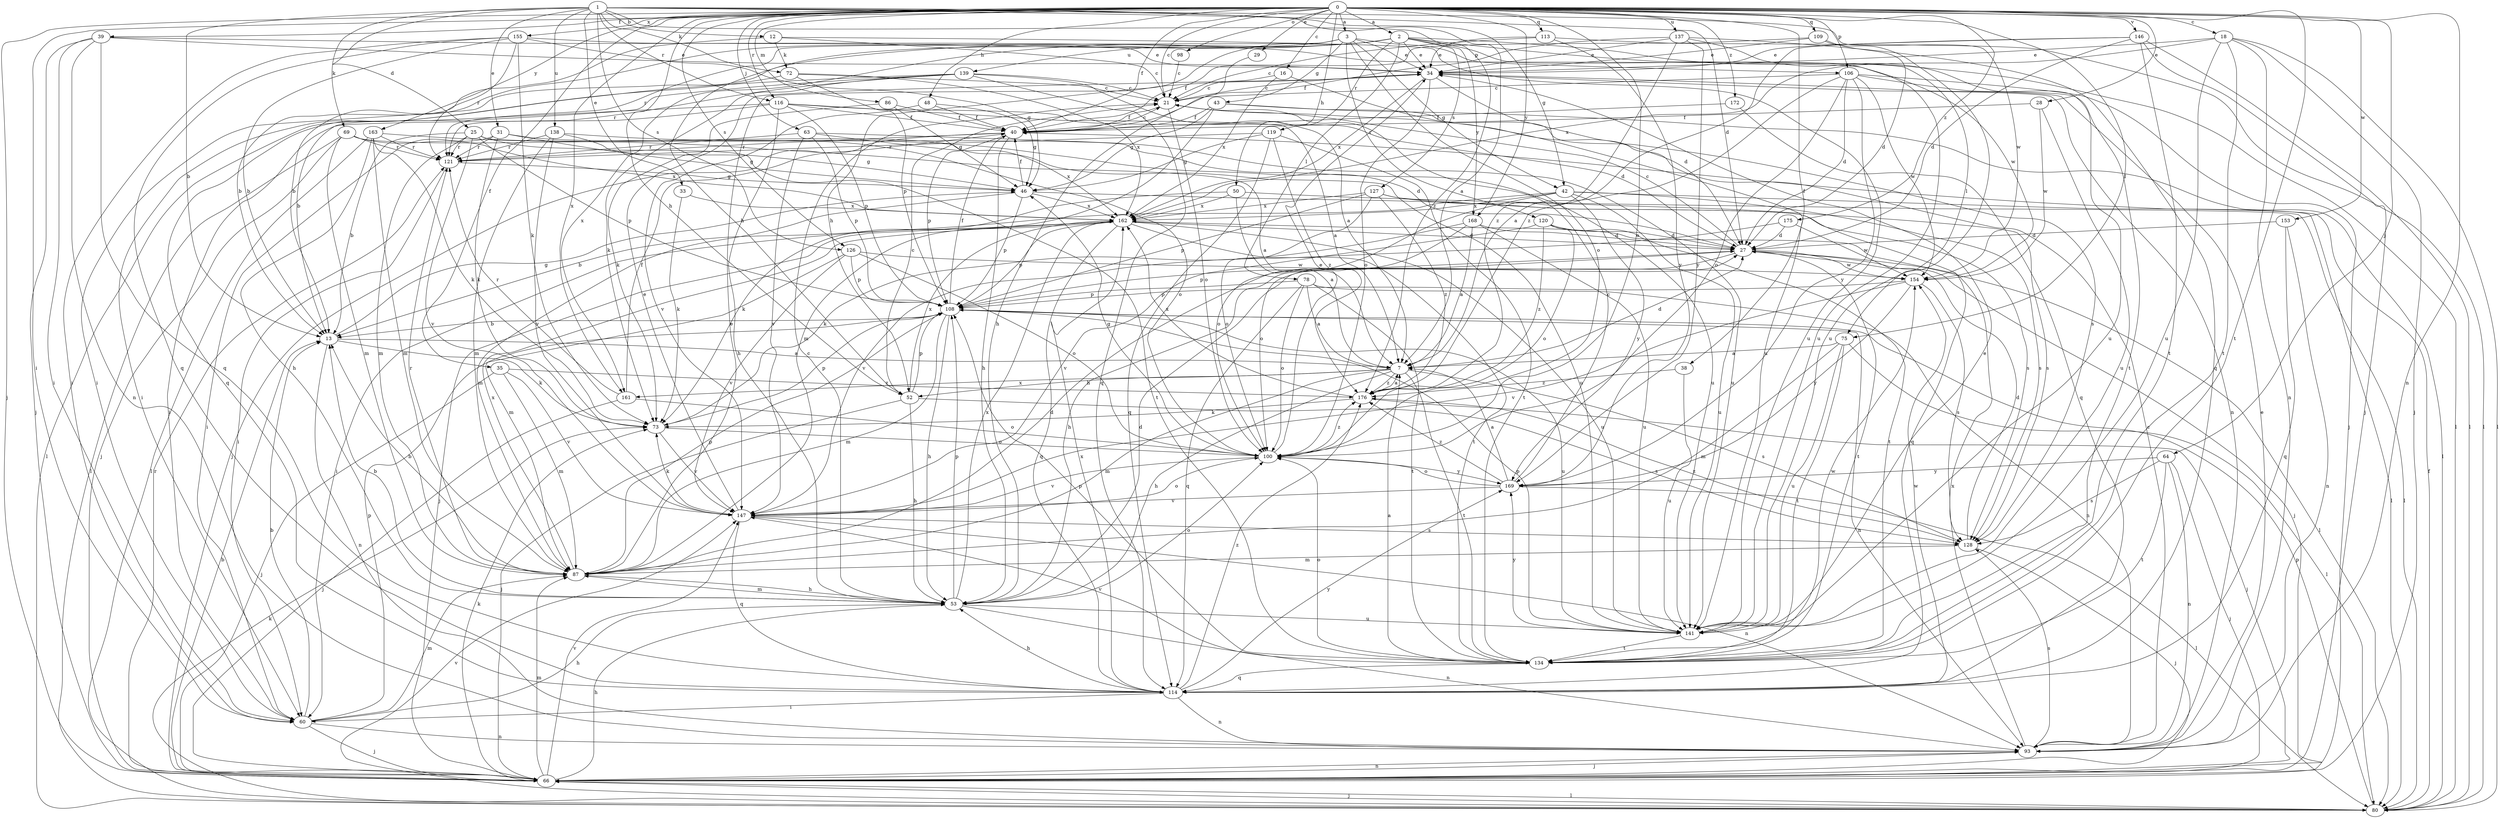 strict digraph  {
0;
1;
2;
3;
7;
12;
13;
16;
18;
21;
25;
27;
28;
29;
31;
33;
34;
35;
38;
39;
40;
42;
43;
46;
48;
50;
52;
53;
60;
63;
64;
66;
69;
72;
73;
75;
78;
80;
86;
87;
93;
98;
100;
106;
108;
109;
113;
114;
116;
119;
120;
121;
126;
127;
128;
134;
137;
138;
139;
141;
146;
147;
153;
154;
155;
161;
162;
163;
168;
169;
172;
175;
176;
0 -> 2  [label=a];
0 -> 3  [label=a];
0 -> 16  [label=c];
0 -> 18  [label=c];
0 -> 21  [label=c];
0 -> 28  [label=e];
0 -> 29  [label=e];
0 -> 35  [label=f];
0 -> 38  [label=f];
0 -> 39  [label=f];
0 -> 40  [label=f];
0 -> 48  [label=h];
0 -> 50  [label=h];
0 -> 52  [label=h];
0 -> 60  [label=i];
0 -> 63  [label=j];
0 -> 64  [label=j];
0 -> 66  [label=j];
0 -> 75  [label=l];
0 -> 86  [label=m];
0 -> 93  [label=n];
0 -> 98  [label=o];
0 -> 100  [label=o];
0 -> 106  [label=p];
0 -> 109  [label=q];
0 -> 113  [label=q];
0 -> 116  [label=r];
0 -> 126  [label=s];
0 -> 134  [label=t];
0 -> 137  [label=u];
0 -> 146  [label=v];
0 -> 153  [label=w];
0 -> 155  [label=x];
0 -> 161  [label=x];
0 -> 163  [label=y];
0 -> 168  [label=y];
0 -> 172  [label=z];
0 -> 175  [label=z];
1 -> 7  [label=a];
1 -> 12  [label=b];
1 -> 13  [label=b];
1 -> 25  [label=d];
1 -> 27  [label=d];
1 -> 31  [label=e];
1 -> 33  [label=e];
1 -> 42  [label=g];
1 -> 69  [label=k];
1 -> 72  [label=k];
1 -> 116  [label=r];
1 -> 126  [label=s];
1 -> 138  [label=u];
1 -> 154  [label=w];
1 -> 176  [label=z];
2 -> 34  [label=e];
2 -> 52  [label=h];
2 -> 60  [label=i];
2 -> 75  [label=l];
2 -> 78  [label=l];
2 -> 80  [label=l];
2 -> 119  [label=r];
2 -> 127  [label=s];
2 -> 139  [label=u];
2 -> 141  [label=u];
2 -> 161  [label=x];
2 -> 168  [label=y];
3 -> 13  [label=b];
3 -> 34  [label=e];
3 -> 42  [label=g];
3 -> 43  [label=g];
3 -> 52  [label=h];
3 -> 100  [label=o];
3 -> 106  [label=p];
3 -> 120  [label=r];
3 -> 121  [label=r];
7 -> 27  [label=d];
7 -> 52  [label=h];
7 -> 53  [label=h];
7 -> 87  [label=m];
7 -> 128  [label=s];
7 -> 134  [label=t];
7 -> 161  [label=x];
7 -> 176  [label=z];
12 -> 13  [label=b];
12 -> 21  [label=c];
12 -> 72  [label=k];
12 -> 141  [label=u];
13 -> 7  [label=a];
13 -> 46  [label=g];
13 -> 73  [label=k];
13 -> 93  [label=n];
16 -> 21  [label=c];
16 -> 141  [label=u];
16 -> 162  [label=x];
18 -> 34  [label=e];
18 -> 66  [label=j];
18 -> 80  [label=l];
18 -> 93  [label=n];
18 -> 134  [label=t];
18 -> 141  [label=u];
18 -> 162  [label=x];
21 -> 40  [label=f];
21 -> 100  [label=o];
25 -> 13  [label=b];
25 -> 87  [label=m];
25 -> 108  [label=p];
25 -> 121  [label=r];
25 -> 134  [label=t];
25 -> 141  [label=u];
25 -> 147  [label=v];
27 -> 21  [label=c];
27 -> 53  [label=h];
27 -> 66  [label=j];
27 -> 80  [label=l];
27 -> 108  [label=p];
27 -> 134  [label=t];
27 -> 154  [label=w];
28 -> 40  [label=f];
28 -> 141  [label=u];
28 -> 154  [label=w];
29 -> 53  [label=h];
31 -> 46  [label=g];
31 -> 60  [label=i];
31 -> 73  [label=k];
31 -> 100  [label=o];
31 -> 121  [label=r];
33 -> 73  [label=k];
33 -> 162  [label=x];
34 -> 21  [label=c];
34 -> 27  [label=d];
34 -> 93  [label=n];
34 -> 100  [label=o];
34 -> 162  [label=x];
35 -> 66  [label=j];
35 -> 87  [label=m];
35 -> 147  [label=v];
35 -> 176  [label=z];
38 -> 141  [label=u];
38 -> 176  [label=z];
39 -> 34  [label=e];
39 -> 60  [label=i];
39 -> 66  [label=j];
39 -> 93  [label=n];
39 -> 114  [label=q];
39 -> 154  [label=w];
40 -> 21  [label=c];
40 -> 53  [label=h];
40 -> 66  [label=j];
40 -> 108  [label=p];
40 -> 121  [label=r];
42 -> 13  [label=b];
42 -> 80  [label=l];
42 -> 100  [label=o];
42 -> 128  [label=s];
42 -> 141  [label=u];
42 -> 162  [label=x];
42 -> 169  [label=y];
43 -> 40  [label=f];
43 -> 46  [label=g];
43 -> 80  [label=l];
43 -> 87  [label=m];
43 -> 128  [label=s];
46 -> 40  [label=f];
46 -> 87  [label=m];
46 -> 108  [label=p];
46 -> 128  [label=s];
46 -> 162  [label=x];
48 -> 40  [label=f];
48 -> 46  [label=g];
48 -> 147  [label=v];
50 -> 7  [label=a];
50 -> 73  [label=k];
50 -> 80  [label=l];
50 -> 162  [label=x];
52 -> 21  [label=c];
52 -> 53  [label=h];
52 -> 66  [label=j];
52 -> 108  [label=p];
52 -> 128  [label=s];
52 -> 162  [label=x];
53 -> 13  [label=b];
53 -> 21  [label=c];
53 -> 27  [label=d];
53 -> 87  [label=m];
53 -> 93  [label=n];
53 -> 100  [label=o];
53 -> 108  [label=p];
53 -> 141  [label=u];
53 -> 162  [label=x];
60 -> 13  [label=b];
60 -> 53  [label=h];
60 -> 66  [label=j];
60 -> 87  [label=m];
60 -> 93  [label=n];
60 -> 108  [label=p];
63 -> 108  [label=p];
63 -> 121  [label=r];
63 -> 141  [label=u];
63 -> 147  [label=v];
63 -> 162  [label=x];
64 -> 66  [label=j];
64 -> 93  [label=n];
64 -> 128  [label=s];
64 -> 134  [label=t];
64 -> 169  [label=y];
66 -> 13  [label=b];
66 -> 53  [label=h];
66 -> 73  [label=k];
66 -> 80  [label=l];
66 -> 87  [label=m];
66 -> 93  [label=n];
66 -> 121  [label=r];
66 -> 147  [label=v];
69 -> 66  [label=j];
69 -> 80  [label=l];
69 -> 87  [label=m];
69 -> 121  [label=r];
69 -> 141  [label=u];
69 -> 162  [label=x];
72 -> 21  [label=c];
72 -> 108  [label=p];
72 -> 114  [label=q];
72 -> 162  [label=x];
73 -> 100  [label=o];
73 -> 108  [label=p];
73 -> 147  [label=v];
75 -> 7  [label=a];
75 -> 80  [label=l];
75 -> 87  [label=m];
75 -> 134  [label=t];
75 -> 141  [label=u];
78 -> 7  [label=a];
78 -> 93  [label=n];
78 -> 100  [label=o];
78 -> 108  [label=p];
78 -> 114  [label=q];
78 -> 134  [label=t];
80 -> 40  [label=f];
80 -> 66  [label=j];
80 -> 73  [label=k];
80 -> 108  [label=p];
80 -> 147  [label=v];
86 -> 40  [label=f];
86 -> 46  [label=g];
86 -> 73  [label=k];
87 -> 13  [label=b];
87 -> 27  [label=d];
87 -> 34  [label=e];
87 -> 53  [label=h];
87 -> 108  [label=p];
87 -> 121  [label=r];
87 -> 162  [label=x];
93 -> 21  [label=c];
93 -> 34  [label=e];
93 -> 66  [label=j];
93 -> 128  [label=s];
93 -> 162  [label=x];
98 -> 21  [label=c];
100 -> 34  [label=e];
100 -> 46  [label=g];
100 -> 147  [label=v];
100 -> 169  [label=y];
100 -> 176  [label=z];
106 -> 7  [label=a];
106 -> 21  [label=c];
106 -> 27  [label=d];
106 -> 66  [label=j];
106 -> 100  [label=o];
106 -> 134  [label=t];
106 -> 154  [label=w];
106 -> 169  [label=y];
108 -> 13  [label=b];
108 -> 40  [label=f];
108 -> 53  [label=h];
108 -> 87  [label=m];
108 -> 93  [label=n];
108 -> 141  [label=u];
109 -> 27  [label=d];
109 -> 34  [label=e];
109 -> 40  [label=f];
109 -> 141  [label=u];
113 -> 21  [label=c];
113 -> 34  [label=e];
113 -> 80  [label=l];
113 -> 169  [label=y];
114 -> 53  [label=h];
114 -> 60  [label=i];
114 -> 93  [label=n];
114 -> 154  [label=w];
114 -> 162  [label=x];
114 -> 169  [label=y];
114 -> 176  [label=z];
116 -> 7  [label=a];
116 -> 27  [label=d];
116 -> 40  [label=f];
116 -> 53  [label=h];
116 -> 60  [label=i];
116 -> 80  [label=l];
116 -> 108  [label=p];
119 -> 46  [label=g];
119 -> 114  [label=q];
119 -> 121  [label=r];
119 -> 134  [label=t];
119 -> 176  [label=z];
120 -> 27  [label=d];
120 -> 100  [label=o];
120 -> 134  [label=t];
120 -> 147  [label=v];
120 -> 176  [label=z];
121 -> 46  [label=g];
121 -> 60  [label=i];
126 -> 87  [label=m];
126 -> 100  [label=o];
126 -> 108  [label=p];
126 -> 147  [label=v];
126 -> 154  [label=w];
127 -> 100  [label=o];
127 -> 108  [label=p];
127 -> 114  [label=q];
127 -> 128  [label=s];
127 -> 162  [label=x];
127 -> 176  [label=z];
128 -> 27  [label=d];
128 -> 66  [label=j];
128 -> 87  [label=m];
128 -> 176  [label=z];
134 -> 7  [label=a];
134 -> 100  [label=o];
134 -> 108  [label=p];
134 -> 114  [label=q];
134 -> 147  [label=v];
134 -> 154  [label=w];
137 -> 34  [label=e];
137 -> 40  [label=f];
137 -> 114  [label=q];
137 -> 141  [label=u];
137 -> 169  [label=y];
137 -> 176  [label=z];
138 -> 27  [label=d];
138 -> 46  [label=g];
138 -> 87  [label=m];
138 -> 121  [label=r];
138 -> 147  [label=v];
139 -> 7  [label=a];
139 -> 13  [label=b];
139 -> 21  [label=c];
139 -> 60  [label=i];
139 -> 73  [label=k];
139 -> 114  [label=q];
139 -> 121  [label=r];
141 -> 34  [label=e];
141 -> 108  [label=p];
141 -> 134  [label=t];
141 -> 169  [label=y];
146 -> 27  [label=d];
146 -> 34  [label=e];
146 -> 66  [label=j];
146 -> 80  [label=l];
146 -> 134  [label=t];
146 -> 176  [label=z];
147 -> 34  [label=e];
147 -> 73  [label=k];
147 -> 93  [label=n];
147 -> 100  [label=o];
147 -> 114  [label=q];
147 -> 128  [label=s];
153 -> 27  [label=d];
153 -> 93  [label=n];
153 -> 114  [label=q];
154 -> 108  [label=p];
154 -> 128  [label=s];
154 -> 147  [label=v];
154 -> 169  [label=y];
155 -> 13  [label=b];
155 -> 34  [label=e];
155 -> 46  [label=g];
155 -> 60  [label=i];
155 -> 73  [label=k];
155 -> 114  [label=q];
155 -> 121  [label=r];
161 -> 40  [label=f];
161 -> 66  [label=j];
161 -> 100  [label=o];
161 -> 121  [label=r];
162 -> 27  [label=d];
162 -> 60  [label=i];
162 -> 66  [label=j];
162 -> 108  [label=p];
162 -> 114  [label=q];
162 -> 134  [label=t];
162 -> 141  [label=u];
163 -> 7  [label=a];
163 -> 53  [label=h];
163 -> 73  [label=k];
163 -> 80  [label=l];
163 -> 87  [label=m];
163 -> 121  [label=r];
168 -> 7  [label=a];
168 -> 27  [label=d];
168 -> 73  [label=k];
168 -> 100  [label=o];
168 -> 141  [label=u];
169 -> 7  [label=a];
169 -> 21  [label=c];
169 -> 80  [label=l];
169 -> 100  [label=o];
169 -> 147  [label=v];
169 -> 176  [label=z];
172 -> 40  [label=f];
172 -> 114  [label=q];
175 -> 27  [label=d];
175 -> 147  [label=v];
175 -> 154  [label=w];
176 -> 7  [label=a];
176 -> 66  [label=j];
176 -> 73  [label=k];
176 -> 162  [label=x];
}
